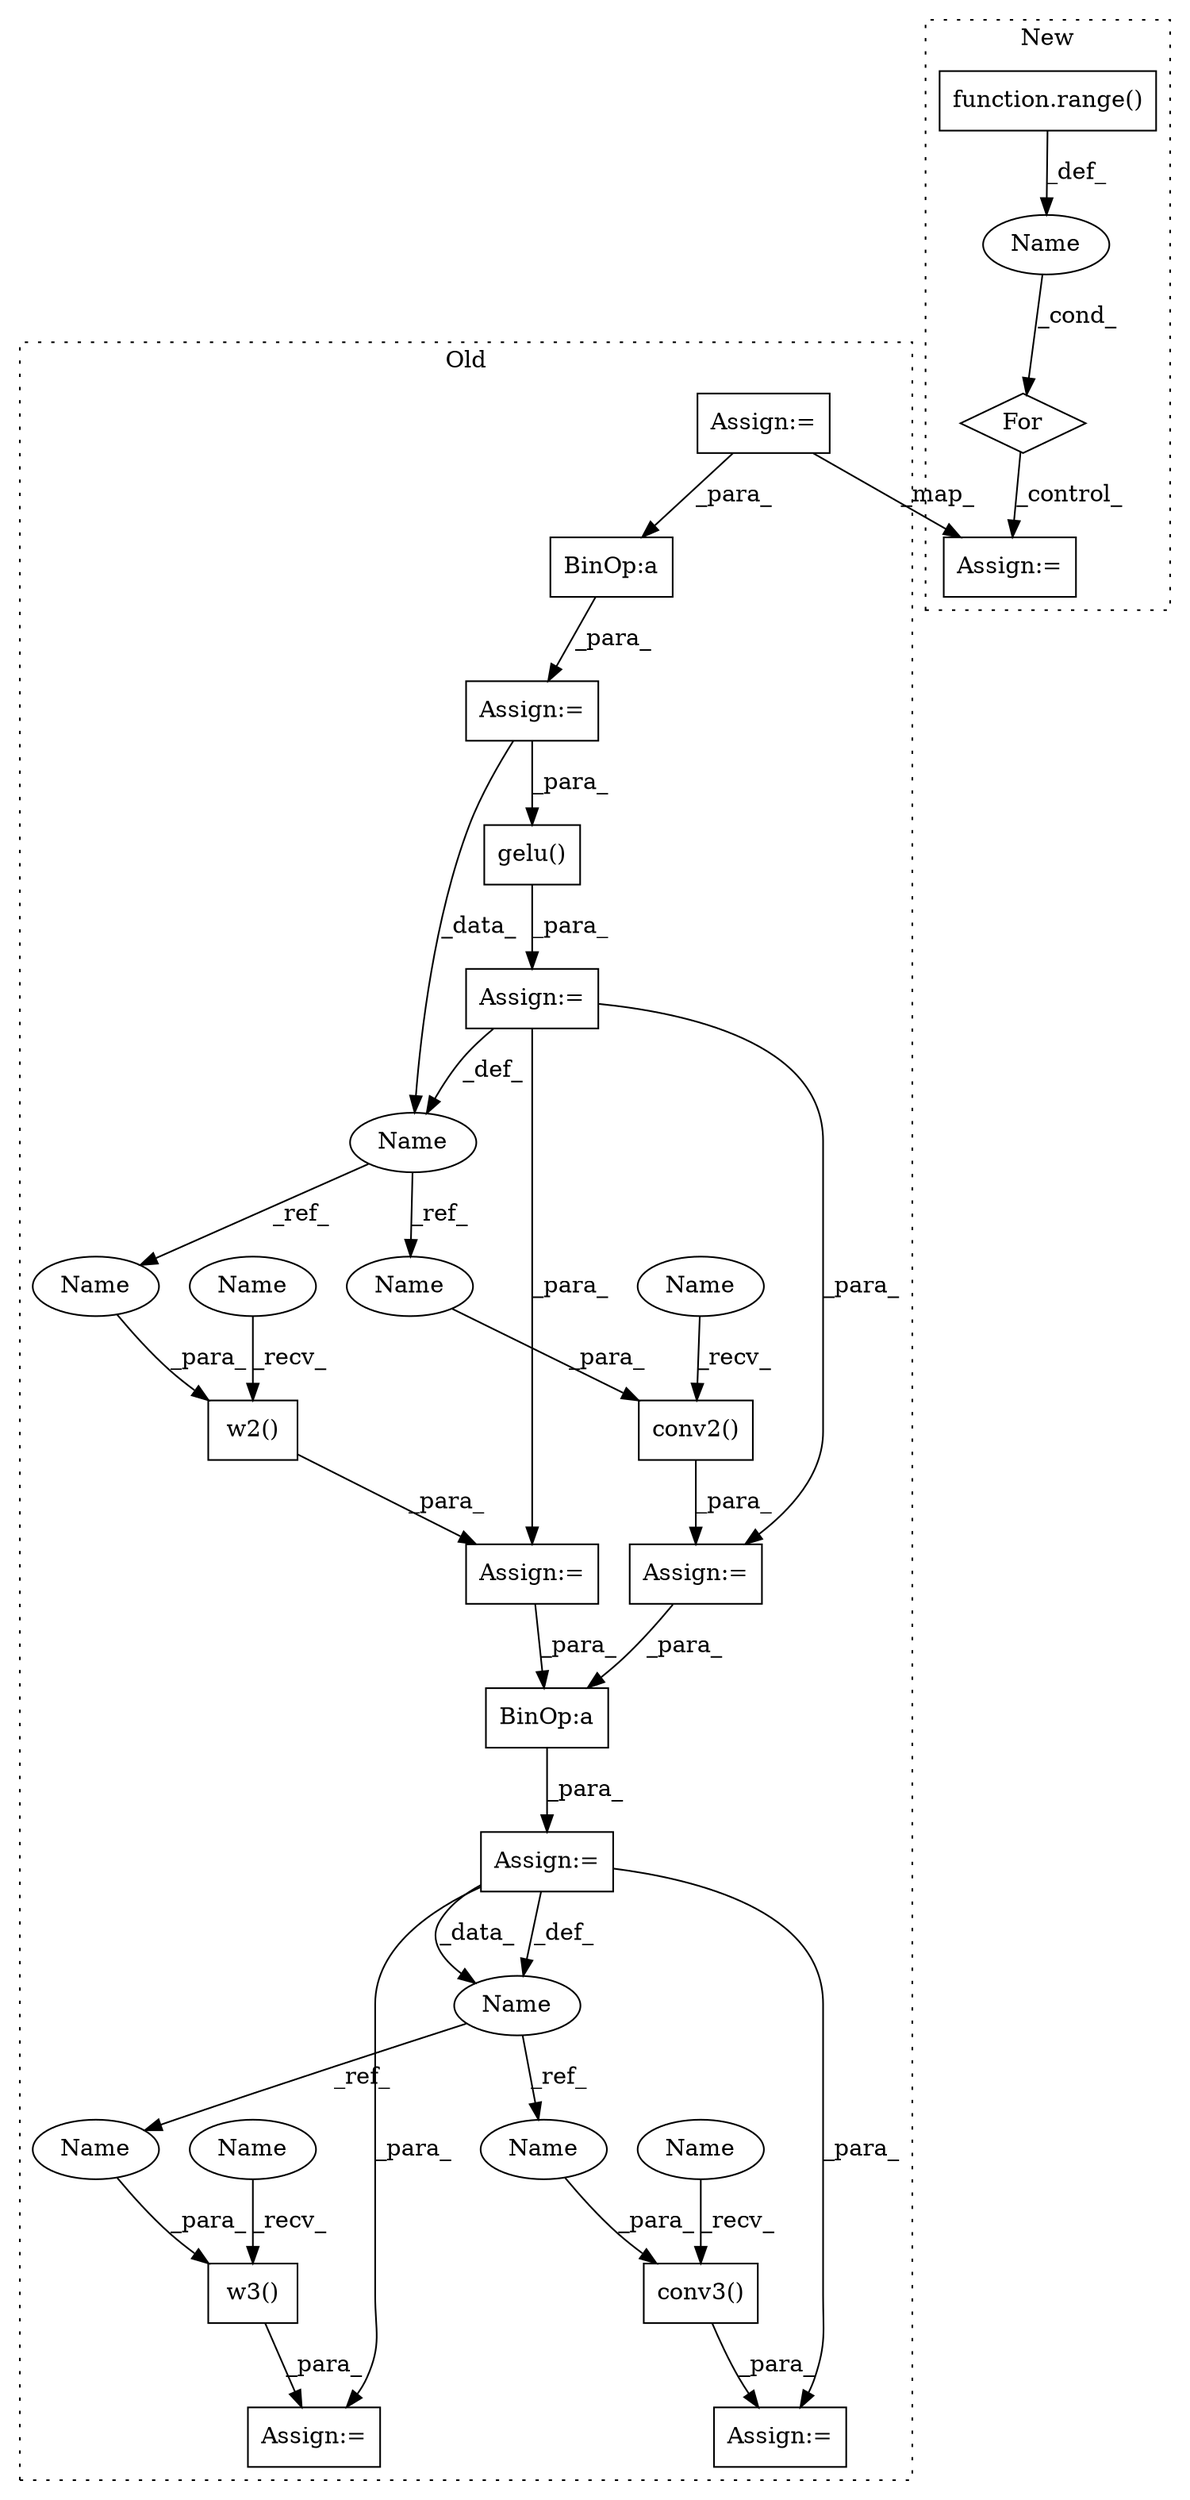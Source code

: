 digraph G {
subgraph cluster0 {
1 [label="gelu()" a="75" s="4557,4565" l="7,1" shape="box"];
3 [label="BinOp:a" a="82" s="4539" l="3" shape="box"];
4 [label="BinOp:a" a="82" s="4633" l="3" shape="box"];
6 [label="conv2()" a="75" s="4581,4593" l="11,1" shape="box"];
7 [label="conv3()" a="75" s="4675,4687" l="11,1" shape="box"];
10 [label="Assign:=" a="68" s="4417" l="3" shape="box"];
11 [label="w2()" a="75" s="4608,4617" l="8,1" shape="box"];
12 [label="w3()" a="75" s="4702,4711" l="8,1" shape="box"];
13 [label="Name" a="87" s="4553" l="1" shape="ellipse"];
14 [label="Name" a="87" s="4647" l="1" shape="ellipse"];
15 [label="Assign:=" a="68" s="4605" l="3" shape="box"];
16 [label="Assign:=" a="68" s="4554" l="3" shape="box"];
17 [label="Assign:=" a="68" s="4628" l="3" shape="box"];
18 [label="Assign:=" a="68" s="4699" l="3" shape="box"];
19 [label="Assign:=" a="68" s="4672" l="3" shape="box"];
20 [label="Assign:=" a="68" s="4578" l="3" shape="box"];
21 [label="Assign:=" a="68" s="4534" l="3" shape="box"];
22 [label="Name" a="87" s="4592" l="1" shape="ellipse"];
23 [label="Name" a="87" s="4616" l="1" shape="ellipse"];
24 [label="Name" a="87" s="4675" l="4" shape="ellipse"];
25 [label="Name" a="87" s="4702" l="4" shape="ellipse"];
26 [label="Name" a="87" s="4581" l="4" shape="ellipse"];
27 [label="Name" a="87" s="4608" l="4" shape="ellipse"];
28 [label="Name" a="87" s="4686" l="1" shape="ellipse"];
29 [label="Name" a="87" s="4710" l="1" shape="ellipse"];
label = "Old";
style="dotted";
}
subgraph cluster1 {
2 [label="For" a="107" s="4022,4051" l="4,14" shape="diamond"];
5 [label="function.range()" a="75" s="4031,4050" l="6,1" shape="box"];
8 [label="Name" a="87" s="4026" l="1" shape="ellipse"];
9 [label="Assign:=" a="68" s="4098" l="3" shape="box"];
label = "New";
style="dotted";
}
1 -> 16 [label="_para_"];
2 -> 9 [label="_control_"];
3 -> 21 [label="_para_"];
4 -> 17 [label="_para_"];
5 -> 8 [label="_def_"];
6 -> 20 [label="_para_"];
7 -> 19 [label="_para_"];
8 -> 2 [label="_cond_"];
10 -> 3 [label="_para_"];
10 -> 9 [label="_map_"];
11 -> 15 [label="_para_"];
12 -> 18 [label="_para_"];
13 -> 22 [label="_ref_"];
13 -> 23 [label="_ref_"];
14 -> 28 [label="_ref_"];
14 -> 29 [label="_ref_"];
15 -> 4 [label="_para_"];
16 -> 13 [label="_def_"];
16 -> 20 [label="_para_"];
16 -> 15 [label="_para_"];
17 -> 18 [label="_para_"];
17 -> 14 [label="_data_"];
17 -> 19 [label="_para_"];
17 -> 14 [label="_def_"];
20 -> 4 [label="_para_"];
21 -> 13 [label="_data_"];
21 -> 1 [label="_para_"];
22 -> 6 [label="_para_"];
23 -> 11 [label="_para_"];
24 -> 7 [label="_recv_"];
25 -> 12 [label="_recv_"];
26 -> 6 [label="_recv_"];
27 -> 11 [label="_recv_"];
28 -> 7 [label="_para_"];
29 -> 12 [label="_para_"];
}